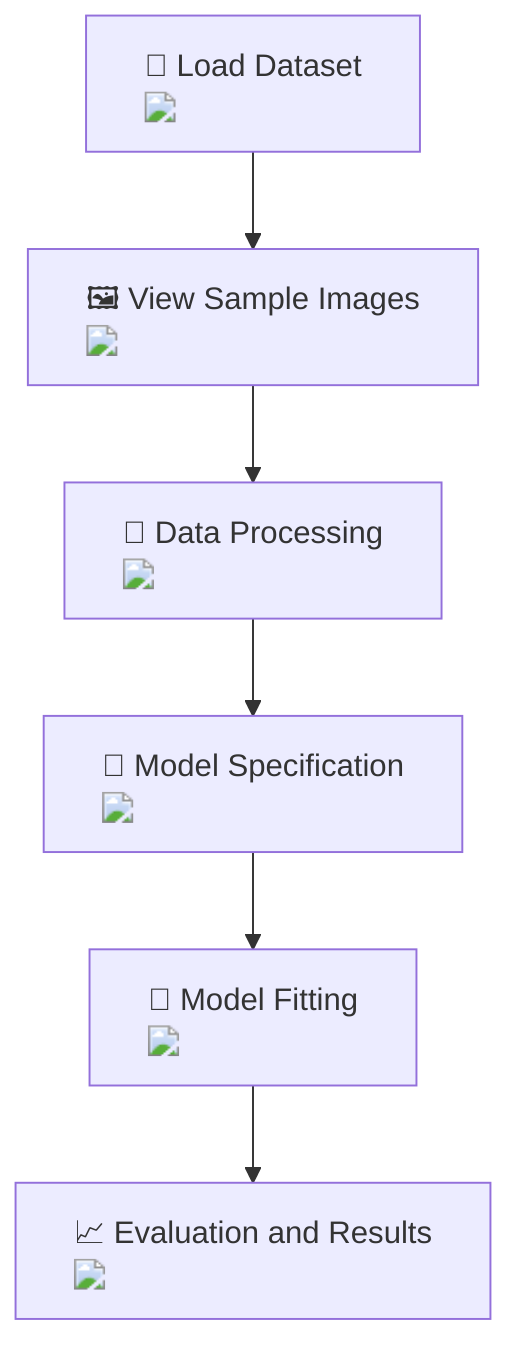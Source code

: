flowchart TD
    A["📁 Load Dataset <img src='icons/file.svg' />"] --> B["🖼️ View Sample Images <img src='dummy_plots/scatter_plot_template.svg' />"]
    B --> C["🔄 Data Processing <img src='icons/table.svg' />"]
    C --> D["🧠 Model Specification <img src='icons/brain.svg' />"]
    D --> E["🔄 Model Fitting <img src='dummy_plots/lineplot_template.svg' />"]
    E --> F["📈 Evaluation and Results <img src='dummy_plots/barplot_template.svg' />"]